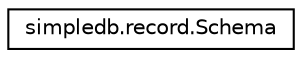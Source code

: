 digraph "Graphical Class Hierarchy"
{
  edge [fontname="Helvetica",fontsize="10",labelfontname="Helvetica",labelfontsize="10"];
  node [fontname="Helvetica",fontsize="10",shape=record];
  rankdir="LR";
  Node0 [label="simpledb.record.Schema",height=0.2,width=0.4,color="black", fillcolor="white", style="filled",URL="$classsimpledb_1_1record_1_1Schema.html"];
}
